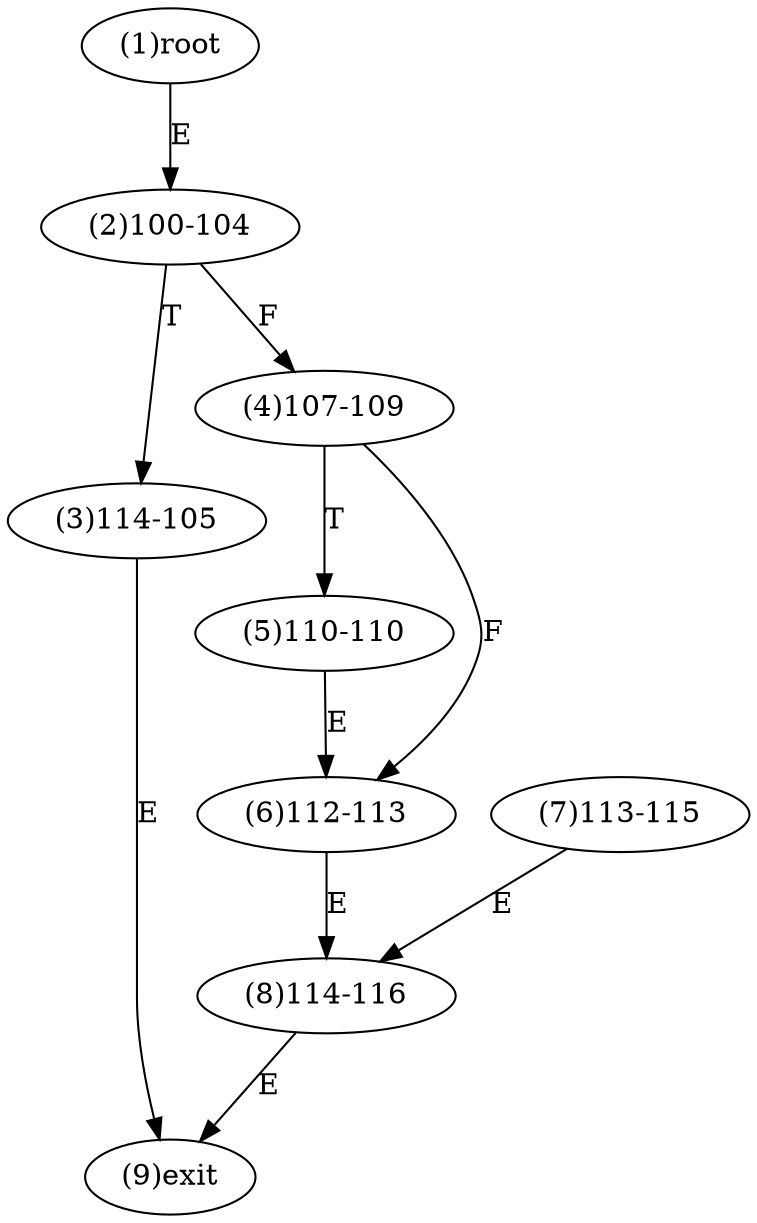digraph "" { 
1[ label="(1)root"];
2[ label="(2)100-104"];
3[ label="(3)114-105"];
4[ label="(4)107-109"];
5[ label="(5)110-110"];
6[ label="(6)112-113"];
7[ label="(7)113-115"];
8[ label="(8)114-116"];
9[ label="(9)exit"];
1->2[ label="E"];
2->4[ label="F"];
2->3[ label="T"];
3->9[ label="E"];
4->6[ label="F"];
4->5[ label="T"];
5->6[ label="E"];
6->8[ label="E"];
7->8[ label="E"];
8->9[ label="E"];
}